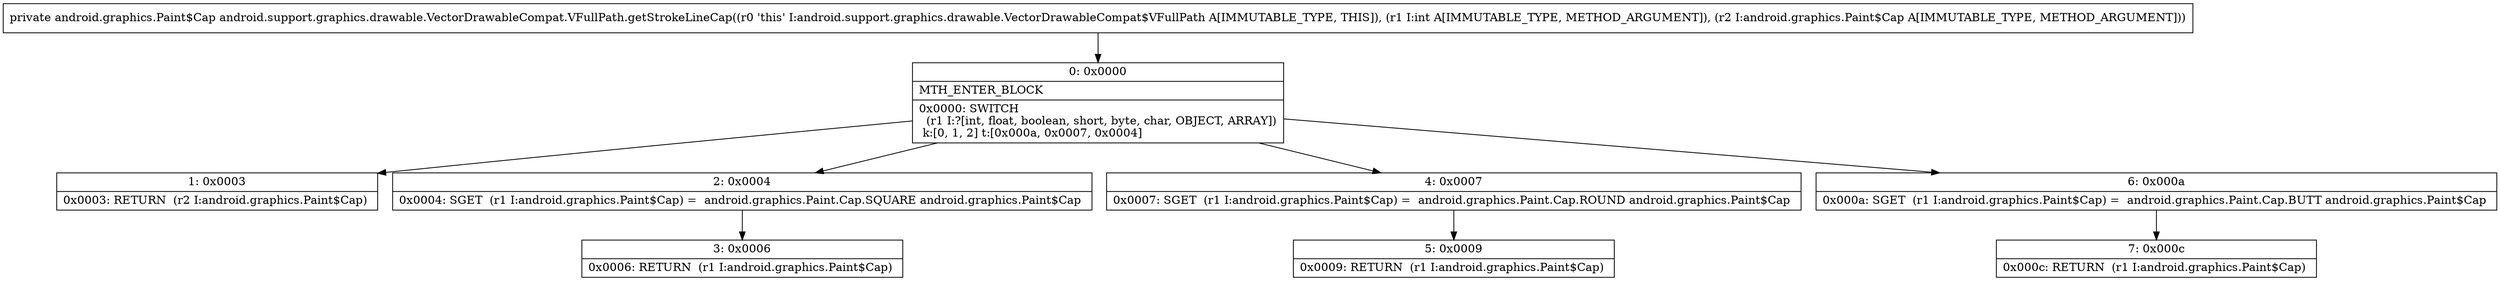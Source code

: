 digraph "CFG forandroid.support.graphics.drawable.VectorDrawableCompat.VFullPath.getStrokeLineCap(ILandroid\/graphics\/Paint$Cap;)Landroid\/graphics\/Paint$Cap;" {
Node_0 [shape=record,label="{0\:\ 0x0000|MTH_ENTER_BLOCK\l|0x0000: SWITCH  \l  (r1 I:?[int, float, boolean, short, byte, char, OBJECT, ARRAY])\l k:[0, 1, 2] t:[0x000a, 0x0007, 0x0004] \l}"];
Node_1 [shape=record,label="{1\:\ 0x0003|0x0003: RETURN  (r2 I:android.graphics.Paint$Cap) \l}"];
Node_2 [shape=record,label="{2\:\ 0x0004|0x0004: SGET  (r1 I:android.graphics.Paint$Cap) =  android.graphics.Paint.Cap.SQUARE android.graphics.Paint$Cap \l}"];
Node_3 [shape=record,label="{3\:\ 0x0006|0x0006: RETURN  (r1 I:android.graphics.Paint$Cap) \l}"];
Node_4 [shape=record,label="{4\:\ 0x0007|0x0007: SGET  (r1 I:android.graphics.Paint$Cap) =  android.graphics.Paint.Cap.ROUND android.graphics.Paint$Cap \l}"];
Node_5 [shape=record,label="{5\:\ 0x0009|0x0009: RETURN  (r1 I:android.graphics.Paint$Cap) \l}"];
Node_6 [shape=record,label="{6\:\ 0x000a|0x000a: SGET  (r1 I:android.graphics.Paint$Cap) =  android.graphics.Paint.Cap.BUTT android.graphics.Paint$Cap \l}"];
Node_7 [shape=record,label="{7\:\ 0x000c|0x000c: RETURN  (r1 I:android.graphics.Paint$Cap) \l}"];
MethodNode[shape=record,label="{private android.graphics.Paint$Cap android.support.graphics.drawable.VectorDrawableCompat.VFullPath.getStrokeLineCap((r0 'this' I:android.support.graphics.drawable.VectorDrawableCompat$VFullPath A[IMMUTABLE_TYPE, THIS]), (r1 I:int A[IMMUTABLE_TYPE, METHOD_ARGUMENT]), (r2 I:android.graphics.Paint$Cap A[IMMUTABLE_TYPE, METHOD_ARGUMENT])) }"];
MethodNode -> Node_0;
Node_0 -> Node_1;
Node_0 -> Node_2;
Node_0 -> Node_4;
Node_0 -> Node_6;
Node_2 -> Node_3;
Node_4 -> Node_5;
Node_6 -> Node_7;
}

